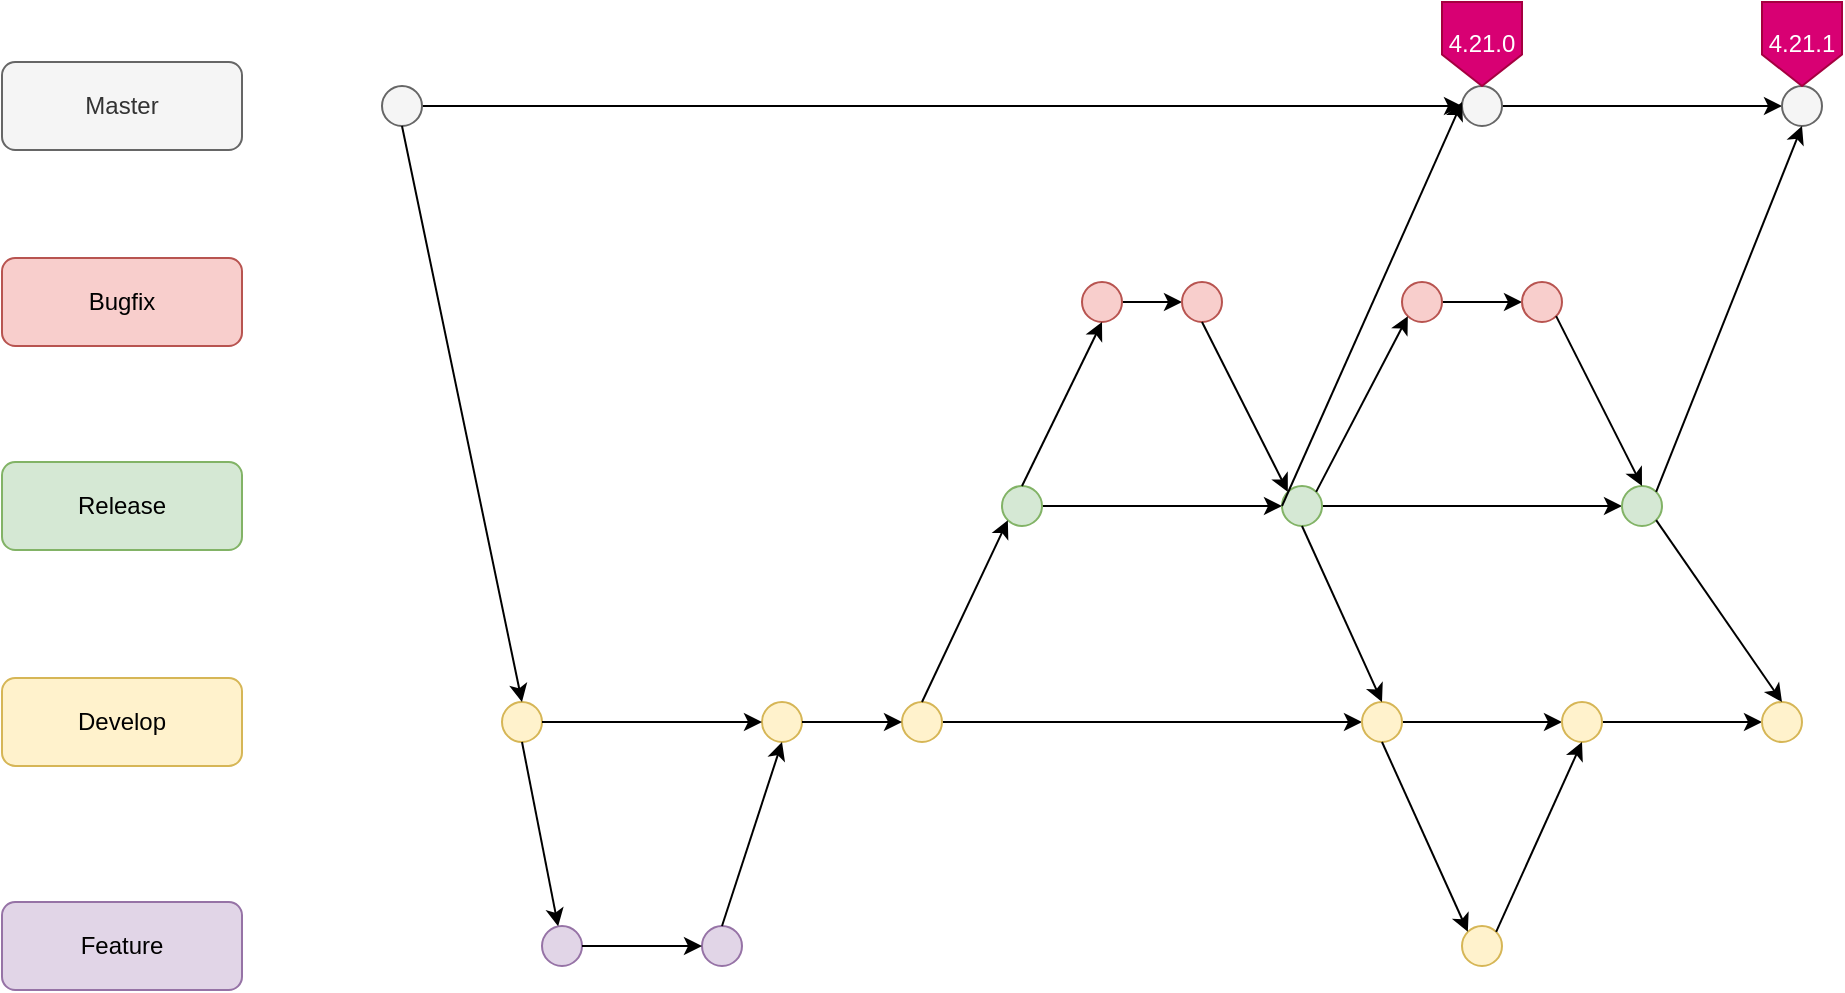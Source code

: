 <mxfile version="12.4.3" type="github" pages="1">
  <diagram id="-6oB9mol3KRmY-ijUOtQ" name="Page-1">
    <mxGraphModel dx="2452" dy="738" grid="1" gridSize="10" guides="1" tooltips="1" connect="1" arrows="1" fold="1" page="1" pageScale="1" pageWidth="1100" pageHeight="850" math="0" shadow="0">
      <root>
        <mxCell id="0"/>
        <mxCell id="1" parent="0"/>
        <mxCell id="VfZ5wekR2989KPgDg3WH-78" value="" style="edgeStyle=orthogonalEdgeStyle;rounded=0;orthogonalLoop=1;jettySize=auto;html=1;" edge="1" parent="1" source="VfZ5wekR2989KPgDg3WH-1" target="VfZ5wekR2989KPgDg3WH-77">
          <mxGeometry relative="1" as="geometry"/>
        </mxCell>
        <mxCell id="VfZ5wekR2989KPgDg3WH-1" value="" style="ellipse;whiteSpace=wrap;html=1;aspect=fixed;fillColor=#f5f5f5;strokeColor=#666666;fontColor=#333333;" vertex="1" parent="1">
          <mxGeometry x="70" y="92" width="20" height="20" as="geometry"/>
        </mxCell>
        <mxCell id="VfZ5wekR2989KPgDg3WH-102" value="" style="edgeStyle=orthogonalEdgeStyle;rounded=0;orthogonalLoop=1;jettySize=auto;html=1;" edge="1" parent="1" source="VfZ5wekR2989KPgDg3WH-77" target="VfZ5wekR2989KPgDg3WH-101">
          <mxGeometry relative="1" as="geometry"/>
        </mxCell>
        <mxCell id="VfZ5wekR2989KPgDg3WH-77" value="" style="ellipse;whiteSpace=wrap;html=1;aspect=fixed;fillColor=#f5f5f5;strokeColor=#666666;fontColor=#333333;" vertex="1" parent="1">
          <mxGeometry x="610" y="92" width="20" height="20" as="geometry"/>
        </mxCell>
        <mxCell id="VfZ5wekR2989KPgDg3WH-101" value="" style="ellipse;whiteSpace=wrap;html=1;aspect=fixed;fillColor=#f5f5f5;strokeColor=#666666;fontColor=#333333;" vertex="1" parent="1">
          <mxGeometry x="770" y="92" width="20" height="20" as="geometry"/>
        </mxCell>
        <mxCell id="VfZ5wekR2989KPgDg3WH-2" value="" style="ellipse;whiteSpace=wrap;html=1;aspect=fixed;fillColor=#fff2cc;strokeColor=#d6b656;" vertex="1" parent="1">
          <mxGeometry x="260" y="400" width="20" height="20" as="geometry"/>
        </mxCell>
        <mxCell id="VfZ5wekR2989KPgDg3WH-3" value="" style="ellipse;whiteSpace=wrap;html=1;aspect=fixed;fillColor=#fff2cc;strokeColor=#d6b656;" vertex="1" parent="1">
          <mxGeometry x="130" y="400" width="20" height="20" as="geometry"/>
        </mxCell>
        <mxCell id="VfZ5wekR2989KPgDg3WH-4" value="" style="ellipse;whiteSpace=wrap;html=1;aspect=fixed;fillColor=#e1d5e7;strokeColor=#9673a6;" vertex="1" parent="1">
          <mxGeometry x="150" y="512" width="20" height="20" as="geometry"/>
        </mxCell>
        <mxCell id="VfZ5wekR2989KPgDg3WH-5" value="" style="ellipse;whiteSpace=wrap;html=1;aspect=fixed;fillColor=#e1d5e7;strokeColor=#9673a6;" vertex="1" parent="1">
          <mxGeometry x="230" y="512" width="20" height="20" as="geometry"/>
        </mxCell>
        <mxCell id="VfZ5wekR2989KPgDg3WH-64" value="" style="edgeStyle=orthogonalEdgeStyle;rounded=0;orthogonalLoop=1;jettySize=auto;html=1;" edge="1" parent="1" source="VfZ5wekR2989KPgDg3WH-6" target="VfZ5wekR2989KPgDg3WH-63">
          <mxGeometry relative="1" as="geometry"/>
        </mxCell>
        <mxCell id="VfZ5wekR2989KPgDg3WH-6" value="" style="ellipse;whiteSpace=wrap;html=1;aspect=fixed;fillColor=#fff2cc;strokeColor=#d6b656;" vertex="1" parent="1">
          <mxGeometry x="330" y="400" width="20" height="20" as="geometry"/>
        </mxCell>
        <mxCell id="VfZ5wekR2989KPgDg3WH-106" value="" style="edgeStyle=orthogonalEdgeStyle;rounded=0;orthogonalLoop=1;jettySize=auto;html=1;" edge="1" parent="1" source="VfZ5wekR2989KPgDg3WH-63" target="VfZ5wekR2989KPgDg3WH-105">
          <mxGeometry relative="1" as="geometry"/>
        </mxCell>
        <mxCell id="VfZ5wekR2989KPgDg3WH-63" value="" style="ellipse;whiteSpace=wrap;html=1;aspect=fixed;fillColor=#fff2cc;strokeColor=#d6b656;" vertex="1" parent="1">
          <mxGeometry x="560" y="400" width="20" height="20" as="geometry"/>
        </mxCell>
        <mxCell id="VfZ5wekR2989KPgDg3WH-109" value="" style="edgeStyle=orthogonalEdgeStyle;rounded=0;orthogonalLoop=1;jettySize=auto;html=1;" edge="1" parent="1" source="VfZ5wekR2989KPgDg3WH-105" target="VfZ5wekR2989KPgDg3WH-108">
          <mxGeometry relative="1" as="geometry"/>
        </mxCell>
        <mxCell id="VfZ5wekR2989KPgDg3WH-105" value="" style="ellipse;whiteSpace=wrap;html=1;aspect=fixed;fillColor=#fff2cc;strokeColor=#d6b656;" vertex="1" parent="1">
          <mxGeometry x="660" y="400" width="20" height="20" as="geometry"/>
        </mxCell>
        <mxCell id="VfZ5wekR2989KPgDg3WH-108" value="" style="ellipse;whiteSpace=wrap;html=1;aspect=fixed;fillColor=#fff2cc;strokeColor=#d6b656;" vertex="1" parent="1">
          <mxGeometry x="760" y="400" width="20" height="20" as="geometry"/>
        </mxCell>
        <mxCell id="VfZ5wekR2989KPgDg3WH-60" value="" style="edgeStyle=orthogonalEdgeStyle;rounded=0;orthogonalLoop=1;jettySize=auto;html=1;" edge="1" parent="1" source="VfZ5wekR2989KPgDg3WH-7" target="VfZ5wekR2989KPgDg3WH-59">
          <mxGeometry relative="1" as="geometry"/>
        </mxCell>
        <mxCell id="VfZ5wekR2989KPgDg3WH-7" value="" style="ellipse;whiteSpace=wrap;html=1;aspect=fixed;fillColor=#d5e8d4;strokeColor=#82b366;" vertex="1" parent="1">
          <mxGeometry x="380" y="292" width="20" height="20" as="geometry"/>
        </mxCell>
        <mxCell id="VfZ5wekR2989KPgDg3WH-62" value="" style="edgeStyle=orthogonalEdgeStyle;rounded=0;orthogonalLoop=1;jettySize=auto;html=1;" edge="1" parent="1" source="VfZ5wekR2989KPgDg3WH-59" target="VfZ5wekR2989KPgDg3WH-61">
          <mxGeometry relative="1" as="geometry"/>
        </mxCell>
        <mxCell id="VfZ5wekR2989KPgDg3WH-59" value="" style="ellipse;whiteSpace=wrap;html=1;aspect=fixed;fillColor=#d5e8d4;strokeColor=#82b366;" vertex="1" parent="1">
          <mxGeometry x="520" y="292" width="20" height="20" as="geometry"/>
        </mxCell>
        <mxCell id="VfZ5wekR2989KPgDg3WH-61" value="" style="ellipse;whiteSpace=wrap;html=1;aspect=fixed;fillColor=#d5e8d4;strokeColor=#82b366;" vertex="1" parent="1">
          <mxGeometry x="690" y="292" width="20" height="20" as="geometry"/>
        </mxCell>
        <mxCell id="VfZ5wekR2989KPgDg3WH-76" value="" style="edgeStyle=orthogonalEdgeStyle;rounded=0;orthogonalLoop=1;jettySize=auto;html=1;" edge="1" parent="1" source="VfZ5wekR2989KPgDg3WH-9" target="VfZ5wekR2989KPgDg3WH-75">
          <mxGeometry relative="1" as="geometry"/>
        </mxCell>
        <mxCell id="VfZ5wekR2989KPgDg3WH-9" value="" style="ellipse;whiteSpace=wrap;html=1;aspect=fixed;fillColor=#f8cecc;strokeColor=#b85450;" vertex="1" parent="1">
          <mxGeometry x="420" y="190" width="20" height="20" as="geometry"/>
        </mxCell>
        <mxCell id="VfZ5wekR2989KPgDg3WH-75" value="" style="ellipse;whiteSpace=wrap;html=1;aspect=fixed;fillColor=#f8cecc;strokeColor=#b85450;" vertex="1" parent="1">
          <mxGeometry x="470" y="190" width="20" height="20" as="geometry"/>
        </mxCell>
        <mxCell id="VfZ5wekR2989KPgDg3WH-98" value="" style="edgeStyle=orthogonalEdgeStyle;rounded=0;orthogonalLoop=1;jettySize=auto;html=1;" edge="1" parent="1" source="VfZ5wekR2989KPgDg3WH-95" target="VfZ5wekR2989KPgDg3WH-97">
          <mxGeometry relative="1" as="geometry"/>
        </mxCell>
        <mxCell id="VfZ5wekR2989KPgDg3WH-95" value="" style="ellipse;whiteSpace=wrap;html=1;aspect=fixed;fillColor=#f8cecc;strokeColor=#b85450;" vertex="1" parent="1">
          <mxGeometry x="580" y="190" width="20" height="20" as="geometry"/>
        </mxCell>
        <mxCell id="VfZ5wekR2989KPgDg3WH-97" value="" style="ellipse;whiteSpace=wrap;html=1;aspect=fixed;fillColor=#f8cecc;strokeColor=#b85450;" vertex="1" parent="1">
          <mxGeometry x="640" y="190" width="20" height="20" as="geometry"/>
        </mxCell>
        <mxCell id="VfZ5wekR2989KPgDg3WH-10" value="" style="ellipse;whiteSpace=wrap;html=1;aspect=fixed;fillColor=#fff2cc;strokeColor=#d6b656;" vertex="1" parent="1">
          <mxGeometry x="610" y="512" width="20" height="20" as="geometry"/>
        </mxCell>
        <mxCell id="VfZ5wekR2989KPgDg3WH-29" value="Master" style="rounded=1;whiteSpace=wrap;html=1;fillColor=#f5f5f5;strokeColor=#666666;fontColor=#333333;" vertex="1" parent="1">
          <mxGeometry x="-120" y="80" width="120" height="44" as="geometry"/>
        </mxCell>
        <mxCell id="VfZ5wekR2989KPgDg3WH-31" value="Bugfix" style="rounded=1;whiteSpace=wrap;html=1;fillColor=#f8cecc;strokeColor=#b85450;" vertex="1" parent="1">
          <mxGeometry x="-120" y="178" width="120" height="44" as="geometry"/>
        </mxCell>
        <mxCell id="VfZ5wekR2989KPgDg3WH-32" value="Release" style="rounded=1;whiteSpace=wrap;html=1;fillColor=#d5e8d4;strokeColor=#82b366;" vertex="1" parent="1">
          <mxGeometry x="-120" y="280" width="120" height="44" as="geometry"/>
        </mxCell>
        <mxCell id="VfZ5wekR2989KPgDg3WH-33" value="Develop" style="rounded=1;whiteSpace=wrap;html=1;fillColor=#fff2cc;strokeColor=#d6b656;" vertex="1" parent="1">
          <mxGeometry x="-120" y="388" width="120" height="44" as="geometry"/>
        </mxCell>
        <mxCell id="VfZ5wekR2989KPgDg3WH-34" value="Feature" style="rounded=1;whiteSpace=wrap;html=1;fillColor=#e1d5e7;strokeColor=#9673a6;" vertex="1" parent="1">
          <mxGeometry x="-120" y="500" width="120" height="44" as="geometry"/>
        </mxCell>
        <mxCell id="VfZ5wekR2989KPgDg3WH-40" value="" style="endArrow=classic;html=1;exitX=0.5;exitY=1;exitDx=0;exitDy=0;entryX=0.5;entryY=0;entryDx=0;entryDy=0;" edge="1" parent="1" source="VfZ5wekR2989KPgDg3WH-1" target="VfZ5wekR2989KPgDg3WH-3">
          <mxGeometry width="50" height="50" relative="1" as="geometry">
            <mxPoint x="-120" y="620" as="sourcePoint"/>
            <mxPoint x="130" y="410" as="targetPoint"/>
          </mxGeometry>
        </mxCell>
        <mxCell id="VfZ5wekR2989KPgDg3WH-41" value="" style="endArrow=classic;html=1;exitX=1;exitY=0.5;exitDx=0;exitDy=0;" edge="1" parent="1" source="VfZ5wekR2989KPgDg3WH-3">
          <mxGeometry width="50" height="50" relative="1" as="geometry">
            <mxPoint x="-120" y="620" as="sourcePoint"/>
            <mxPoint x="260" y="410" as="targetPoint"/>
          </mxGeometry>
        </mxCell>
        <mxCell id="VfZ5wekR2989KPgDg3WH-43" value="" style="endArrow=classic;html=1;exitX=0.5;exitY=1;exitDx=0;exitDy=0;" edge="1" parent="1" source="VfZ5wekR2989KPgDg3WH-3" target="VfZ5wekR2989KPgDg3WH-4">
          <mxGeometry width="50" height="50" relative="1" as="geometry">
            <mxPoint x="-120" y="620" as="sourcePoint"/>
            <mxPoint x="160" y="510" as="targetPoint"/>
          </mxGeometry>
        </mxCell>
        <mxCell id="VfZ5wekR2989KPgDg3WH-44" value="" style="endArrow=classic;html=1;exitX=1;exitY=0.5;exitDx=0;exitDy=0;entryX=0;entryY=0.5;entryDx=0;entryDy=0;" edge="1" parent="1" source="VfZ5wekR2989KPgDg3WH-4" target="VfZ5wekR2989KPgDg3WH-5">
          <mxGeometry width="50" height="50" relative="1" as="geometry">
            <mxPoint x="-120" y="620" as="sourcePoint"/>
            <mxPoint x="-70" y="570" as="targetPoint"/>
          </mxGeometry>
        </mxCell>
        <mxCell id="VfZ5wekR2989KPgDg3WH-45" value="" style="endArrow=classic;html=1;exitX=0.5;exitY=0;exitDx=0;exitDy=0;entryX=0.5;entryY=1;entryDx=0;entryDy=0;" edge="1" parent="1" source="VfZ5wekR2989KPgDg3WH-5" target="VfZ5wekR2989KPgDg3WH-2">
          <mxGeometry width="50" height="50" relative="1" as="geometry">
            <mxPoint x="-120" y="620" as="sourcePoint"/>
            <mxPoint x="-70" y="570" as="targetPoint"/>
          </mxGeometry>
        </mxCell>
        <mxCell id="VfZ5wekR2989KPgDg3WH-46" value="" style="endArrow=classic;html=1;exitX=1;exitY=0.5;exitDx=0;exitDy=0;" edge="1" parent="1" source="VfZ5wekR2989KPgDg3WH-2">
          <mxGeometry width="50" height="50" relative="1" as="geometry">
            <mxPoint x="-110" y="630" as="sourcePoint"/>
            <mxPoint x="330" y="410" as="targetPoint"/>
          </mxGeometry>
        </mxCell>
        <mxCell id="VfZ5wekR2989KPgDg3WH-47" value="" style="endArrow=classic;html=1;exitX=0.5;exitY=0;exitDx=0;exitDy=0;entryX=0;entryY=1;entryDx=0;entryDy=0;" edge="1" parent="1" source="VfZ5wekR2989KPgDg3WH-6" target="VfZ5wekR2989KPgDg3WH-7">
          <mxGeometry width="50" height="50" relative="1" as="geometry">
            <mxPoint x="-100" y="640" as="sourcePoint"/>
            <mxPoint x="380" y="310" as="targetPoint"/>
          </mxGeometry>
        </mxCell>
        <mxCell id="VfZ5wekR2989KPgDg3WH-49" value="" style="endArrow=classic;html=1;exitX=0.5;exitY=0;exitDx=0;exitDy=0;entryX=0.5;entryY=1;entryDx=0;entryDy=0;" edge="1" parent="1" source="VfZ5wekR2989KPgDg3WH-7" target="VfZ5wekR2989KPgDg3WH-9">
          <mxGeometry width="50" height="50" relative="1" as="geometry">
            <mxPoint x="410" y="270" as="sourcePoint"/>
            <mxPoint x="430" y="220" as="targetPoint"/>
          </mxGeometry>
        </mxCell>
        <mxCell id="VfZ5wekR2989KPgDg3WH-50" value="" style="endArrow=classic;html=1;exitX=0.5;exitY=1;exitDx=0;exitDy=0;entryX=0;entryY=0;entryDx=0;entryDy=0;" edge="1" parent="1" source="VfZ5wekR2989KPgDg3WH-75" target="VfZ5wekR2989KPgDg3WH-59">
          <mxGeometry width="50" height="50" relative="1" as="geometry">
            <mxPoint x="160" y="470" as="sourcePoint"/>
            <mxPoint x="530" y="290" as="targetPoint"/>
          </mxGeometry>
        </mxCell>
        <mxCell id="VfZ5wekR2989KPgDg3WH-51" value="" style="endArrow=classic;html=1;exitX=0;exitY=0.5;exitDx=0;exitDy=0;" edge="1" parent="1" source="VfZ5wekR2989KPgDg3WH-59">
          <mxGeometry width="50" height="50" relative="1" as="geometry">
            <mxPoint x="-60" y="680" as="sourcePoint"/>
            <mxPoint x="610" y="100" as="targetPoint"/>
          </mxGeometry>
        </mxCell>
        <mxCell id="VfZ5wekR2989KPgDg3WH-71" value="" style="endArrow=classic;html=1;exitX=0.5;exitY=1;exitDx=0;exitDy=0;entryX=0.5;entryY=0;entryDx=0;entryDy=0;" edge="1" parent="1" source="VfZ5wekR2989KPgDg3WH-59" target="VfZ5wekR2989KPgDg3WH-63">
          <mxGeometry width="50" height="50" relative="1" as="geometry">
            <mxPoint x="-120" y="760" as="sourcePoint"/>
            <mxPoint x="-70" y="710" as="targetPoint"/>
          </mxGeometry>
        </mxCell>
        <mxCell id="VfZ5wekR2989KPgDg3WH-79" value="4.21.0" style="shape=offPageConnector;whiteSpace=wrap;html=1;fillColor=#d80073;strokeColor=#A50040;fontColor=#ffffff;" vertex="1" parent="1">
          <mxGeometry x="600" y="50" width="40" height="42" as="geometry"/>
        </mxCell>
        <mxCell id="VfZ5wekR2989KPgDg3WH-90" value="" style="endArrow=classic;html=1;exitX=1;exitY=0;exitDx=0;exitDy=0;entryX=0;entryY=1;entryDx=0;entryDy=0;" edge="1" parent="1" source="VfZ5wekR2989KPgDg3WH-59" target="VfZ5wekR2989KPgDg3WH-95">
          <mxGeometry width="50" height="50" relative="1" as="geometry">
            <mxPoint x="530" y="300" as="sourcePoint"/>
            <mxPoint x="-80" y="790" as="targetPoint"/>
          </mxGeometry>
        </mxCell>
        <mxCell id="VfZ5wekR2989KPgDg3WH-91" value="" style="endArrow=classic;html=1;entryX=0.5;entryY=0;entryDx=0;entryDy=0;exitX=1;exitY=1;exitDx=0;exitDy=0;" edge="1" parent="1" source="VfZ5wekR2989KPgDg3WH-97" target="VfZ5wekR2989KPgDg3WH-61">
          <mxGeometry width="50" height="50" relative="1" as="geometry">
            <mxPoint x="-110" y="850" as="sourcePoint"/>
            <mxPoint x="-70" y="800" as="targetPoint"/>
          </mxGeometry>
        </mxCell>
        <mxCell id="VfZ5wekR2989KPgDg3WH-92" value="" style="endArrow=classic;html=1;exitX=1;exitY=0;exitDx=0;exitDy=0;entryX=0.5;entryY=1;entryDx=0;entryDy=0;" edge="1" parent="1" source="VfZ5wekR2989KPgDg3WH-61" target="VfZ5wekR2989KPgDg3WH-101">
          <mxGeometry width="50" height="50" relative="1" as="geometry">
            <mxPoint x="610" y="180" as="sourcePoint"/>
            <mxPoint x="780" y="120" as="targetPoint"/>
          </mxGeometry>
        </mxCell>
        <mxCell id="VfZ5wekR2989KPgDg3WH-93" value="" style="endArrow=classic;html=1;exitX=0.5;exitY=1;exitDx=0;exitDy=0;entryX=0;entryY=0;entryDx=0;entryDy=0;" edge="1" parent="1" source="VfZ5wekR2989KPgDg3WH-63" target="VfZ5wekR2989KPgDg3WH-10">
          <mxGeometry width="50" height="50" relative="1" as="geometry">
            <mxPoint x="-100" y="870" as="sourcePoint"/>
            <mxPoint x="600" y="510" as="targetPoint"/>
          </mxGeometry>
        </mxCell>
        <mxCell id="VfZ5wekR2989KPgDg3WH-103" value="4.21.1" style="shape=offPageConnector;whiteSpace=wrap;html=1;fillColor=#d80073;strokeColor=#A50040;fontColor=#ffffff;" vertex="1" parent="1">
          <mxGeometry x="760" y="50" width="40" height="42" as="geometry"/>
        </mxCell>
        <mxCell id="VfZ5wekR2989KPgDg3WH-107" value="" style="endArrow=classic;html=1;exitX=1;exitY=0;exitDx=0;exitDy=0;" edge="1" parent="1" source="VfZ5wekR2989KPgDg3WH-10">
          <mxGeometry width="50" height="50" relative="1" as="geometry">
            <mxPoint x="-120" y="620" as="sourcePoint"/>
            <mxPoint x="670" y="420" as="targetPoint"/>
          </mxGeometry>
        </mxCell>
        <mxCell id="VfZ5wekR2989KPgDg3WH-110" value="" style="endArrow=classic;html=1;entryX=0.5;entryY=0;entryDx=0;entryDy=0;exitX=1;exitY=1;exitDx=0;exitDy=0;" edge="1" parent="1" source="VfZ5wekR2989KPgDg3WH-61" target="VfZ5wekR2989KPgDg3WH-108">
          <mxGeometry width="50" height="50" relative="1" as="geometry">
            <mxPoint x="700" y="312" as="sourcePoint"/>
            <mxPoint x="-70" y="570" as="targetPoint"/>
          </mxGeometry>
        </mxCell>
      </root>
    </mxGraphModel>
  </diagram>
</mxfile>
